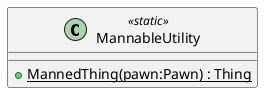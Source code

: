 @startuml
class MannableUtility <<static>> {
    + {static} MannedThing(pawn:Pawn) : Thing
}
@enduml
